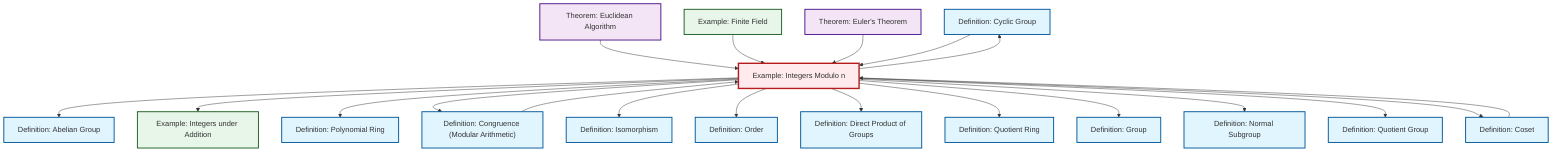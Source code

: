 graph TD
    classDef definition fill:#e1f5fe,stroke:#01579b,stroke-width:2px
    classDef theorem fill:#f3e5f5,stroke:#4a148c,stroke-width:2px
    classDef axiom fill:#fff3e0,stroke:#e65100,stroke-width:2px
    classDef example fill:#e8f5e9,stroke:#1b5e20,stroke-width:2px
    classDef current fill:#ffebee,stroke:#b71c1c,stroke-width:3px
    def-cyclic-group["Definition: Cyclic Group"]:::definition
    def-congruence["Definition: Congruence (Modular Arithmetic)"]:::definition
    ex-quotient-integers-mod-n["Example: Integers Modulo n"]:::example
    def-order["Definition: Order"]:::definition
    thm-euler["Theorem: Euler's Theorem"]:::theorem
    def-abelian-group["Definition: Abelian Group"]:::definition
    def-isomorphism["Definition: Isomorphism"]:::definition
    def-quotient-group["Definition: Quotient Group"]:::definition
    def-coset["Definition: Coset"]:::definition
    def-normal-subgroup["Definition: Normal Subgroup"]:::definition
    def-quotient-ring["Definition: Quotient Ring"]:::definition
    def-polynomial-ring["Definition: Polynomial Ring"]:::definition
    ex-finite-field["Example: Finite Field"]:::example
    def-direct-product["Definition: Direct Product of Groups"]:::definition
    def-group["Definition: Group"]:::definition
    thm-euclidean-algorithm["Theorem: Euclidean Algorithm"]:::theorem
    ex-integers-addition["Example: Integers under Addition"]:::example
    thm-euclidean-algorithm --> ex-quotient-integers-mod-n
    ex-quotient-integers-mod-n --> def-abelian-group
    ex-quotient-integers-mod-n --> ex-integers-addition
    ex-quotient-integers-mod-n --> def-polynomial-ring
    ex-quotient-integers-mod-n --> def-congruence
    ex-quotient-integers-mod-n --> def-isomorphism
    ex-finite-field --> ex-quotient-integers-mod-n
    ex-quotient-integers-mod-n --> def-order
    ex-quotient-integers-mod-n --> def-direct-product
    thm-euler --> ex-quotient-integers-mod-n
    def-coset --> ex-quotient-integers-mod-n
    ex-quotient-integers-mod-n --> def-quotient-ring
    ex-quotient-integers-mod-n --> def-cyclic-group
    ex-quotient-integers-mod-n --> def-group
    ex-quotient-integers-mod-n --> def-normal-subgroup
    ex-quotient-integers-mod-n --> def-quotient-group
    ex-quotient-integers-mod-n --> def-coset
    def-cyclic-group --> ex-quotient-integers-mod-n
    def-congruence --> ex-quotient-integers-mod-n
    class ex-quotient-integers-mod-n current
